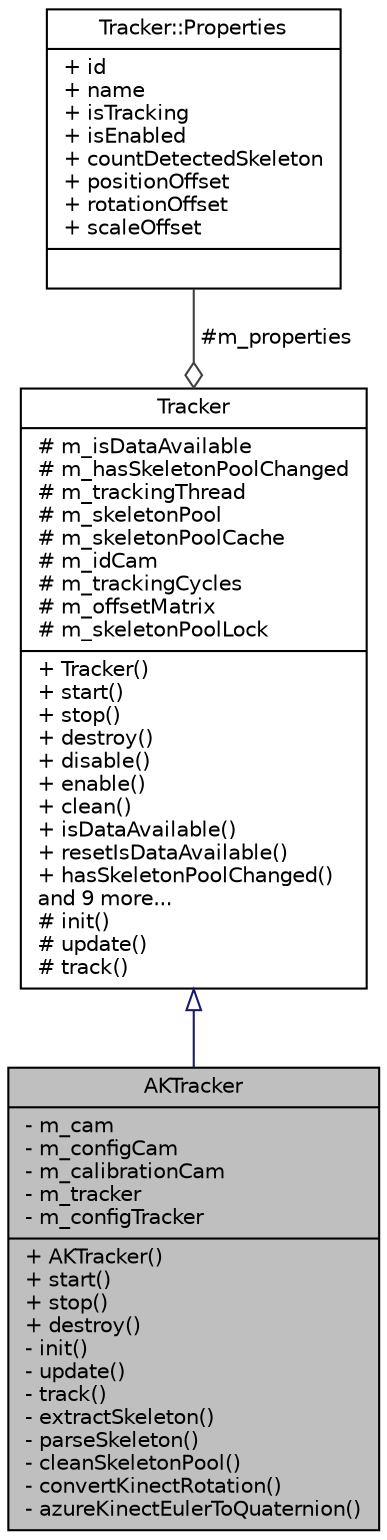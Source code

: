 digraph "AKTracker"
{
 // LATEX_PDF_SIZE
  edge [fontname="Helvetica",fontsize="10",labelfontname="Helvetica",labelfontsize="10"];
  node [fontname="Helvetica",fontsize="10",shape=record];
  Node1 [label="{AKTracker\n|- m_cam\l- m_configCam\l- m_calibrationCam\l- m_tracker\l- m_configTracker\l|+ AKTracker()\l+ start()\l+ stop()\l+ destroy()\l- init()\l- update()\l- track()\l- extractSkeleton()\l- parseSkeleton()\l- cleanSkeletonPool()\l- convertKinectRotation()\l- azureKinectEulerToQuaternion()\l}",height=0.2,width=0.4,color="black", fillcolor="grey75", style="filled", fontcolor="black",tooltip="Manages Azure Kinect Body Tracking."];
  Node2 -> Node1 [dir="back",color="midnightblue",fontsize="10",style="solid",arrowtail="onormal",fontname="Helvetica"];
  Node2 [label="{Tracker\n|# m_isDataAvailable\l# m_hasSkeletonPoolChanged\l# m_trackingThread\l# m_skeletonPool\l# m_skeletonPoolCache\l# m_idCam\l# m_trackingCycles\l# m_offsetMatrix\l# m_skeletonPoolLock\l|+ Tracker()\l+ start()\l+ stop()\l+ destroy()\l+ disable()\l+ enable()\l+ clean()\l+ isDataAvailable()\l+ resetIsDataAvailable()\l+ hasSkeletonPoolChanged()\land 9 more...\l# init()\l# update()\l# track()\l}",height=0.2,width=0.4,color="black", fillcolor="white", style="filled",URL="$class_tracker.html",tooltip="Prototype class for implemetation - holds virtual methods."];
  Node3 -> Node2 [color="grey25",fontsize="10",style="solid",label=" #m_properties" ,arrowhead="odiamond",fontname="Helvetica"];
  Node3 [label="{Tracker::Properties\n|+ id\l+ name\l+ isTracking\l+ isEnabled\l+ countDetectedSkeleton\l+ positionOffset\l+ rotationOffset\l+ scaleOffset\l|}",height=0.2,width=0.4,color="black", fillcolor="white", style="filled",URL="$struct_tracker_1_1_properties.html",tooltip=" "];
}
